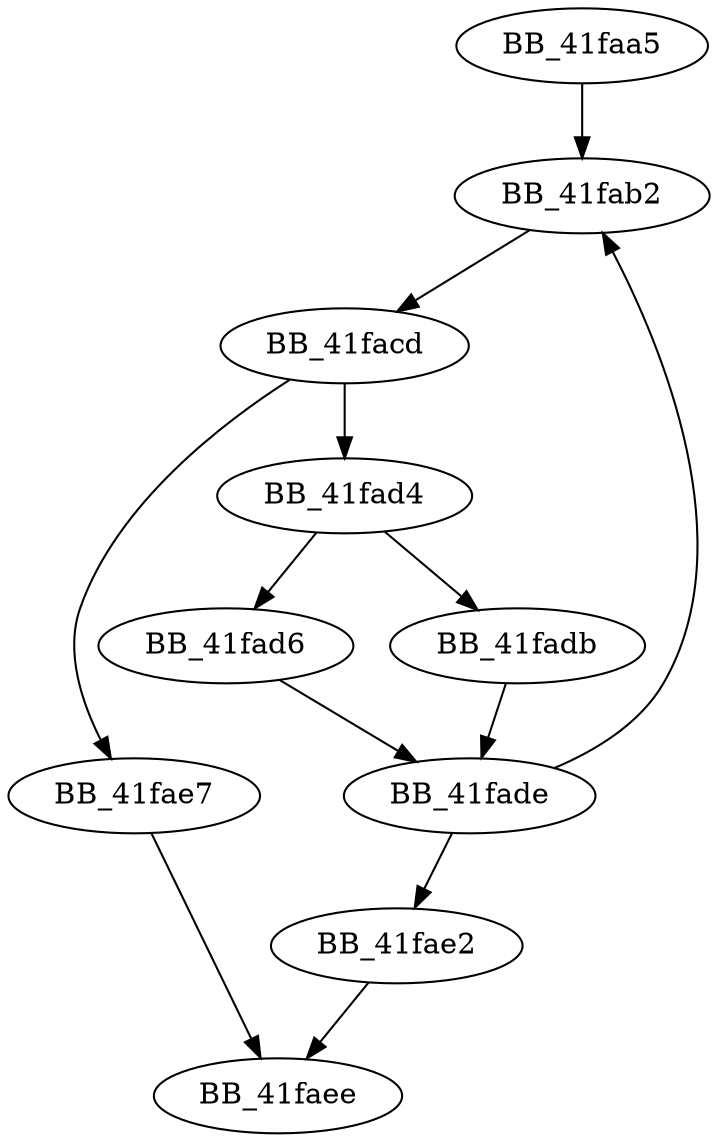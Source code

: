 DiGraph _GetTableIndexFromLocaleName{
BB_41faa5->BB_41fab2
BB_41fab2->BB_41facd
BB_41facd->BB_41fad4
BB_41facd->BB_41fae7
BB_41fad4->BB_41fad6
BB_41fad4->BB_41fadb
BB_41fad6->BB_41fade
BB_41fadb->BB_41fade
BB_41fade->BB_41fab2
BB_41fade->BB_41fae2
BB_41fae2->BB_41faee
BB_41fae7->BB_41faee
}
